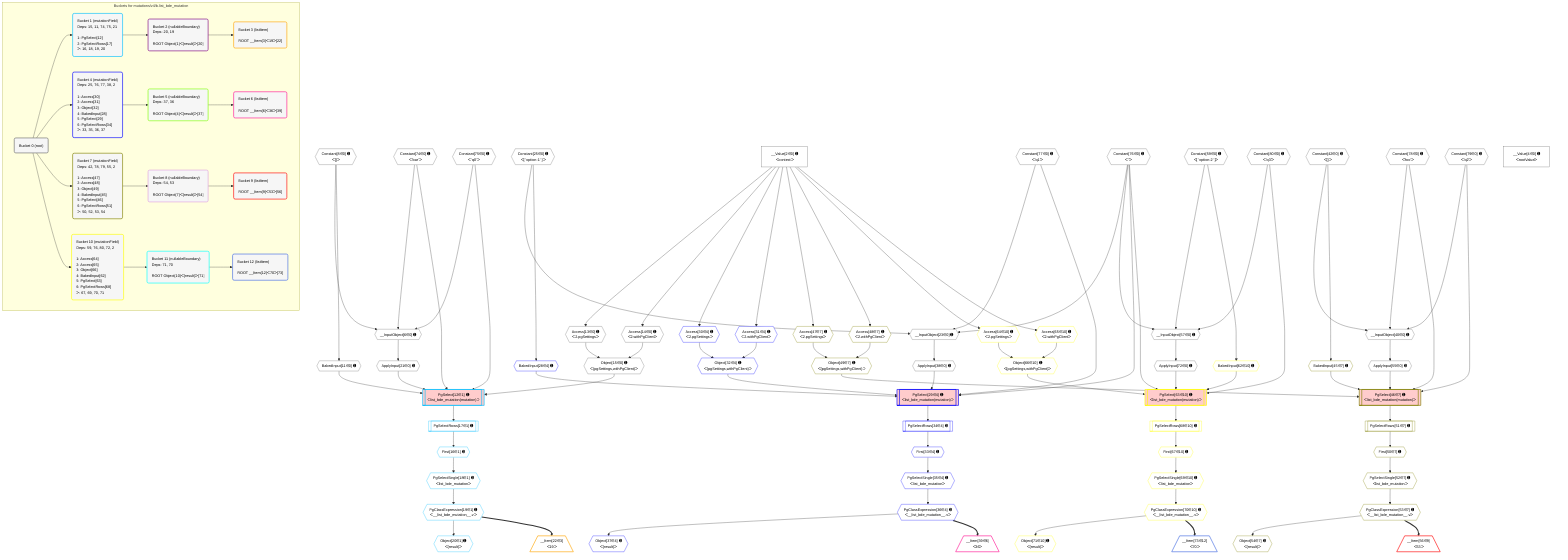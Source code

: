 %%{init: {'themeVariables': { 'fontSize': '12px'}}}%%
graph TD
    classDef path fill:#eee,stroke:#000,color:#000
    classDef plan fill:#fff,stroke-width:1px,color:#000
    classDef itemplan fill:#fff,stroke-width:2px,color:#000
    classDef unbatchedplan fill:#dff,stroke-width:1px,color:#000
    classDef sideeffectplan fill:#fcc,stroke-width:2px,color:#000
    classDef bucket fill:#f6f6f6,color:#000,stroke-width:2px,text-align:left


    %% plan dependencies
    __InputObject6{{"__InputObject[6∈0] ➊"}}:::plan
    Constant8{{"Constant[8∈0] ➊<br />ᐸ[]ᐳ"}}:::plan
    Constant74{{"Constant[74∈0] ➊<br />ᐸ'bar'ᐳ"}}:::plan
    Constant75{{"Constant[75∈0] ➊<br />ᐸ'q0'ᐳ"}}:::plan
    Constant8 & Constant74 & Constant75 --> __InputObject6
    __InputObject23{{"__InputObject[23∈0] ➊"}}:::plan
    Constant25{{"Constant[25∈0] ➊<br />ᐸ[ 'option-1' ]ᐳ"}}:::plan
    Constant76{{"Constant[76∈0] ➊<br />ᐸ''ᐳ"}}:::plan
    Constant77{{"Constant[77∈0] ➊<br />ᐸ'q1'ᐳ"}}:::plan
    Constant25 & Constant76 & Constant77 --> __InputObject23
    __InputObject40{{"__InputObject[40∈0] ➊"}}:::plan
    Constant42{{"Constant[42∈0] ➊<br />ᐸ[]ᐳ"}}:::plan
    Constant78{{"Constant[78∈0] ➊<br />ᐸ'foo'ᐳ"}}:::plan
    Constant79{{"Constant[79∈0] ➊<br />ᐸ'q2'ᐳ"}}:::plan
    Constant42 & Constant78 & Constant79 --> __InputObject40
    __InputObject57{{"__InputObject[57∈0] ➊"}}:::plan
    Constant59{{"Constant[59∈0] ➊<br />ᐸ[ 'option-2' ]ᐳ"}}:::plan
    Constant80{{"Constant[80∈0] ➊<br />ᐸ'q3'ᐳ"}}:::plan
    Constant59 & Constant76 & Constant80 --> __InputObject57
    Object15{{"Object[15∈0] ➊<br />ᐸ{pgSettings,withPgClient}ᐳ"}}:::plan
    Access13{{"Access[13∈0] ➊<br />ᐸ2.pgSettingsᐳ"}}:::plan
    Access14{{"Access[14∈0] ➊<br />ᐸ2.withPgClientᐳ"}}:::plan
    Access13 & Access14 --> Object15
    BakedInput11{{"BakedInput[11∈0] ➊"}}:::plan
    Constant8 --> BakedInput11
    __Value2["__Value[2∈0] ➊<br />ᐸcontextᐳ"]:::plan
    __Value2 --> Access13
    __Value2 --> Access14
    ApplyInput21{{"ApplyInput[21∈0] ➊"}}:::plan
    __InputObject6 --> ApplyInput21
    ApplyInput38{{"ApplyInput[38∈0] ➊"}}:::plan
    __InputObject23 --> ApplyInput38
    ApplyInput55{{"ApplyInput[55∈0] ➊"}}:::plan
    __InputObject40 --> ApplyInput55
    ApplyInput72{{"ApplyInput[72∈0] ➊"}}:::plan
    __InputObject57 --> ApplyInput72
    __Value4["__Value[4∈0] ➊<br />ᐸrootValueᐳ"]:::plan
    PgSelect12[["PgSelect[12∈1] ➊<br />ᐸlist_bde_mutation(mutation)ᐳ"]]:::sideeffectplan
    Object15 & BakedInput11 & Constant74 & Constant75 & ApplyInput21 --> PgSelect12
    First16{{"First[16∈1] ➊"}}:::plan
    PgSelectRows17[["PgSelectRows[17∈1] ➊"]]:::plan
    PgSelectRows17 --> First16
    PgSelect12 --> PgSelectRows17
    PgSelectSingle18{{"PgSelectSingle[18∈1] ➊<br />ᐸlist_bde_mutationᐳ"}}:::plan
    First16 --> PgSelectSingle18
    PgClassExpression19{{"PgClassExpression[19∈1] ➊<br />ᐸ__list_bde_mutation__.vᐳ"}}:::plan
    PgSelectSingle18 --> PgClassExpression19
    Object20{{"Object[20∈1] ➊<br />ᐸ{result}ᐳ"}}:::plan
    PgClassExpression19 --> Object20
    __Item22[/"__Item[22∈3]<br />ᐸ19ᐳ"\]:::itemplan
    PgClassExpression19 ==> __Item22
    PgSelect29[["PgSelect[29∈4] ➊<br />ᐸlist_bde_mutation(mutation)ᐳ"]]:::sideeffectplan
    Object32{{"Object[32∈4] ➊<br />ᐸ{pgSettings,withPgClient}ᐳ"}}:::plan
    BakedInput28{{"BakedInput[28∈4] ➊"}}:::plan
    Object32 & BakedInput28 & Constant76 & Constant77 & ApplyInput38 --> PgSelect29
    Access30{{"Access[30∈4] ➊<br />ᐸ2.pgSettingsᐳ"}}:::plan
    Access31{{"Access[31∈4] ➊<br />ᐸ2.withPgClientᐳ"}}:::plan
    Access30 & Access31 --> Object32
    Constant25 --> BakedInput28
    __Value2 --> Access30
    __Value2 --> Access31
    First33{{"First[33∈4] ➊"}}:::plan
    PgSelectRows34[["PgSelectRows[34∈4] ➊"]]:::plan
    PgSelectRows34 --> First33
    PgSelect29 --> PgSelectRows34
    PgSelectSingle35{{"PgSelectSingle[35∈4] ➊<br />ᐸlist_bde_mutationᐳ"}}:::plan
    First33 --> PgSelectSingle35
    PgClassExpression36{{"PgClassExpression[36∈4] ➊<br />ᐸ__list_bde_mutation__.vᐳ"}}:::plan
    PgSelectSingle35 --> PgClassExpression36
    Object37{{"Object[37∈4] ➊<br />ᐸ{result}ᐳ"}}:::plan
    PgClassExpression36 --> Object37
    __Item39[/"__Item[39∈6]<br />ᐸ36ᐳ"\]:::itemplan
    PgClassExpression36 ==> __Item39
    PgSelect46[["PgSelect[46∈7] ➊<br />ᐸlist_bde_mutation(mutation)ᐳ"]]:::sideeffectplan
    Object49{{"Object[49∈7] ➊<br />ᐸ{pgSettings,withPgClient}ᐳ"}}:::plan
    BakedInput45{{"BakedInput[45∈7] ➊"}}:::plan
    Object49 & BakedInput45 & Constant78 & Constant79 & ApplyInput55 --> PgSelect46
    Access47{{"Access[47∈7] ➊<br />ᐸ2.pgSettingsᐳ"}}:::plan
    Access48{{"Access[48∈7] ➊<br />ᐸ2.withPgClientᐳ"}}:::plan
    Access47 & Access48 --> Object49
    Constant42 --> BakedInput45
    __Value2 --> Access47
    __Value2 --> Access48
    First50{{"First[50∈7] ➊"}}:::plan
    PgSelectRows51[["PgSelectRows[51∈7] ➊"]]:::plan
    PgSelectRows51 --> First50
    PgSelect46 --> PgSelectRows51
    PgSelectSingle52{{"PgSelectSingle[52∈7] ➊<br />ᐸlist_bde_mutationᐳ"}}:::plan
    First50 --> PgSelectSingle52
    PgClassExpression53{{"PgClassExpression[53∈7] ➊<br />ᐸ__list_bde_mutation__.vᐳ"}}:::plan
    PgSelectSingle52 --> PgClassExpression53
    Object54{{"Object[54∈7] ➊<br />ᐸ{result}ᐳ"}}:::plan
    PgClassExpression53 --> Object54
    __Item56[/"__Item[56∈9]<br />ᐸ53ᐳ"\]:::itemplan
    PgClassExpression53 ==> __Item56
    PgSelect63[["PgSelect[63∈10] ➊<br />ᐸlist_bde_mutation(mutation)ᐳ"]]:::sideeffectplan
    Object66{{"Object[66∈10] ➊<br />ᐸ{pgSettings,withPgClient}ᐳ"}}:::plan
    BakedInput62{{"BakedInput[62∈10] ➊"}}:::plan
    Object66 & BakedInput62 & Constant76 & Constant80 & ApplyInput72 --> PgSelect63
    Access64{{"Access[64∈10] ➊<br />ᐸ2.pgSettingsᐳ"}}:::plan
    Access65{{"Access[65∈10] ➊<br />ᐸ2.withPgClientᐳ"}}:::plan
    Access64 & Access65 --> Object66
    Constant59 --> BakedInput62
    __Value2 --> Access64
    __Value2 --> Access65
    First67{{"First[67∈10] ➊"}}:::plan
    PgSelectRows68[["PgSelectRows[68∈10] ➊"]]:::plan
    PgSelectRows68 --> First67
    PgSelect63 --> PgSelectRows68
    PgSelectSingle69{{"PgSelectSingle[69∈10] ➊<br />ᐸlist_bde_mutationᐳ"}}:::plan
    First67 --> PgSelectSingle69
    PgClassExpression70{{"PgClassExpression[70∈10] ➊<br />ᐸ__list_bde_mutation__.vᐳ"}}:::plan
    PgSelectSingle69 --> PgClassExpression70
    Object71{{"Object[71∈10] ➊<br />ᐸ{result}ᐳ"}}:::plan
    PgClassExpression70 --> Object71
    __Item73[/"__Item[73∈12]<br />ᐸ70ᐳ"\]:::itemplan
    PgClassExpression70 ==> __Item73

    %% define steps

    subgraph "Buckets for mutations/v4/b.list_bde_mutation"
    Bucket0("Bucket 0 (root)"):::bucket
    classDef bucket0 stroke:#696969
    class Bucket0,__Value2,__Value4,__InputObject6,Constant8,BakedInput11,Access13,Access14,Object15,ApplyInput21,__InputObject23,Constant25,ApplyInput38,__InputObject40,Constant42,ApplyInput55,__InputObject57,Constant59,ApplyInput72,Constant74,Constant75,Constant76,Constant77,Constant78,Constant79,Constant80 bucket0
    Bucket1("Bucket 1 (mutationField)<br />Deps: 15, 11, 74, 75, 21<br /><br />1: PgSelect[12]<br />2: PgSelectRows[17]<br />ᐳ: 16, 18, 19, 20"):::bucket
    classDef bucket1 stroke:#00bfff
    class Bucket1,PgSelect12,First16,PgSelectRows17,PgSelectSingle18,PgClassExpression19,Object20 bucket1
    Bucket2("Bucket 2 (nullableBoundary)<br />Deps: 20, 19<br /><br />ROOT Object{1}ᐸ{result}ᐳ[20]"):::bucket
    classDef bucket2 stroke:#7f007f
    class Bucket2 bucket2
    Bucket3("Bucket 3 (listItem)<br /><br />ROOT __Item{3}ᐸ19ᐳ[22]"):::bucket
    classDef bucket3 stroke:#ffa500
    class Bucket3,__Item22 bucket3
    Bucket4("Bucket 4 (mutationField)<br />Deps: 25, 76, 77, 38, 2<br /><br />1: Access[30]<br />2: Access[31]<br />3: Object[32]<br />4: BakedInput[28]<br />5: PgSelect[29]<br />6: PgSelectRows[34]<br />ᐳ: 33, 35, 36, 37"):::bucket
    classDef bucket4 stroke:#0000ff
    class Bucket4,BakedInput28,PgSelect29,Access30,Access31,Object32,First33,PgSelectRows34,PgSelectSingle35,PgClassExpression36,Object37 bucket4
    Bucket5("Bucket 5 (nullableBoundary)<br />Deps: 37, 36<br /><br />ROOT Object{4}ᐸ{result}ᐳ[37]"):::bucket
    classDef bucket5 stroke:#7fff00
    class Bucket5 bucket5
    Bucket6("Bucket 6 (listItem)<br /><br />ROOT __Item{6}ᐸ36ᐳ[39]"):::bucket
    classDef bucket6 stroke:#ff1493
    class Bucket6,__Item39 bucket6
    Bucket7("Bucket 7 (mutationField)<br />Deps: 42, 78, 79, 55, 2<br /><br />1: Access[47]<br />2: Access[48]<br />3: Object[49]<br />4: BakedInput[45]<br />5: PgSelect[46]<br />6: PgSelectRows[51]<br />ᐳ: 50, 52, 53, 54"):::bucket
    classDef bucket7 stroke:#808000
    class Bucket7,BakedInput45,PgSelect46,Access47,Access48,Object49,First50,PgSelectRows51,PgSelectSingle52,PgClassExpression53,Object54 bucket7
    Bucket8("Bucket 8 (nullableBoundary)<br />Deps: 54, 53<br /><br />ROOT Object{7}ᐸ{result}ᐳ[54]"):::bucket
    classDef bucket8 stroke:#dda0dd
    class Bucket8 bucket8
    Bucket9("Bucket 9 (listItem)<br /><br />ROOT __Item{9}ᐸ53ᐳ[56]"):::bucket
    classDef bucket9 stroke:#ff0000
    class Bucket9,__Item56 bucket9
    Bucket10("Bucket 10 (mutationField)<br />Deps: 59, 76, 80, 72, 2<br /><br />1: Access[64]<br />2: Access[65]<br />3: Object[66]<br />4: BakedInput[62]<br />5: PgSelect[63]<br />6: PgSelectRows[68]<br />ᐳ: 67, 69, 70, 71"):::bucket
    classDef bucket10 stroke:#ffff00
    class Bucket10,BakedInput62,PgSelect63,Access64,Access65,Object66,First67,PgSelectRows68,PgSelectSingle69,PgClassExpression70,Object71 bucket10
    Bucket11("Bucket 11 (nullableBoundary)<br />Deps: 71, 70<br /><br />ROOT Object{10}ᐸ{result}ᐳ[71]"):::bucket
    classDef bucket11 stroke:#00ffff
    class Bucket11 bucket11
    Bucket12("Bucket 12 (listItem)<br /><br />ROOT __Item{12}ᐸ70ᐳ[73]"):::bucket
    classDef bucket12 stroke:#4169e1
    class Bucket12,__Item73 bucket12
    Bucket0 --> Bucket1 & Bucket4 & Bucket7 & Bucket10
    Bucket1 --> Bucket2
    Bucket2 --> Bucket3
    Bucket4 --> Bucket5
    Bucket5 --> Bucket6
    Bucket7 --> Bucket8
    Bucket8 --> Bucket9
    Bucket10 --> Bucket11
    Bucket11 --> Bucket12
    end